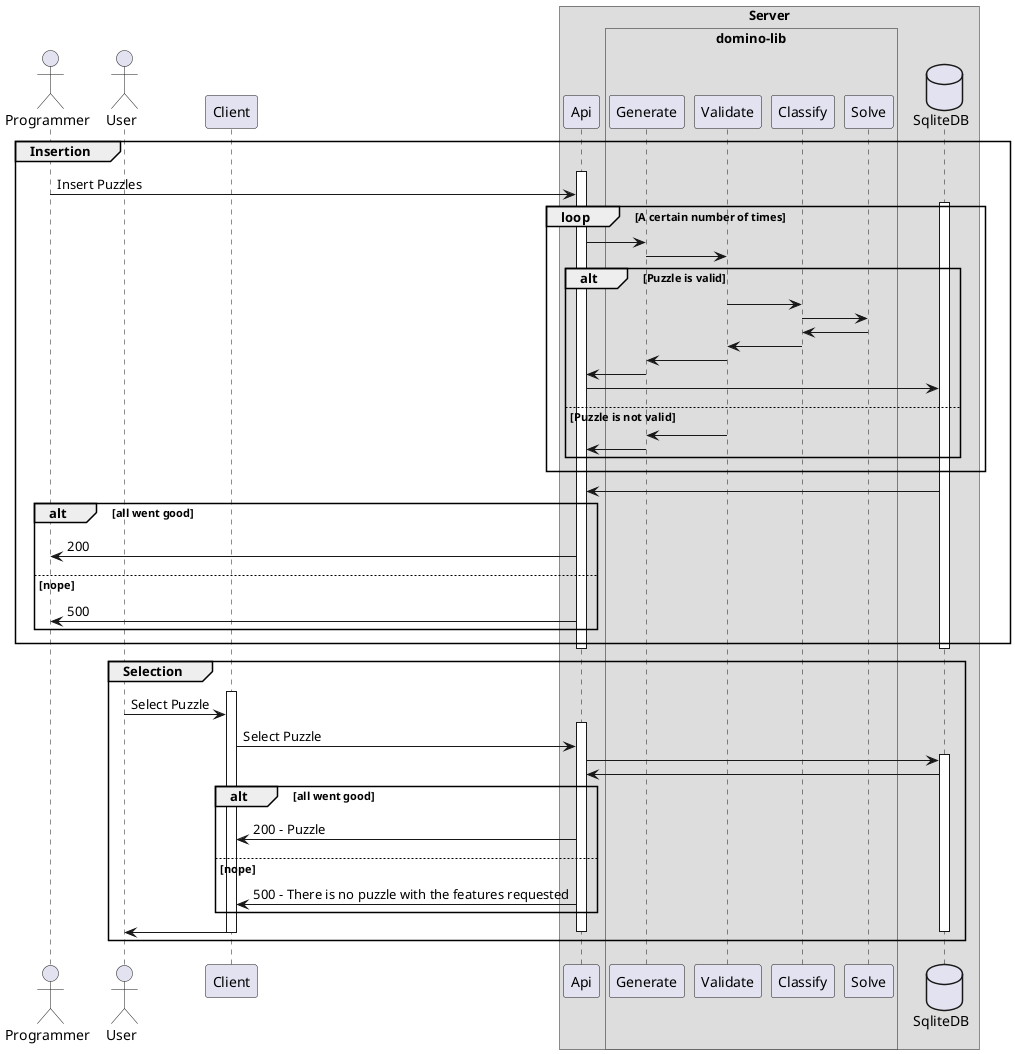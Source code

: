 @startuml domino-app
!pragma teoz true
actor Programmer

actor User

participant Client

box Server
participant Api
box "domino-lib"
    participant Generate
    participant Validate
    participant Classify
    participant Solve
end box
database SqliteDB
end box

group Insertion
    activate Api
    Programmer -> Api: Insert Puzzles
        activate SqliteDB
            loop A certain number of times
            Api -> Generate
            Generate -> Validate
            alt Puzzle is valid
            Validate -> Classify
            Classify -> Solve
            Solve -> Classify
            Classify -> Validate
            Validate -> Generate
            Generate -> Api
            Api -> SqliteDB
            else Puzzle is not valid
            Validate -> Generate 
            Generate -> Api
            end

            end
            SqliteDB -> Api
                alt all went good
                    Api -> Programmer: 200
                else nope
                    Api -> Programmer: 500
                end
        deactivate SqliteDB
    deactivate Api
end

group Selection
    activate Client
        User -> Client: Select Puzzle
        activate Api
            Client -> Api: Select Puzzle
            activate SqliteDB
                Api -> SqliteDB 
                SqliteDB -> Api
                alt all went good
                    Api -> Client: 200 - Puzzle
                else nope
                    Api  -> Client: 500 - There is no puzzle with the features requested
                end
            deactivate SqliteDB
        deactivate Api
        Client -> User
    deactivate Client
end
@enduml